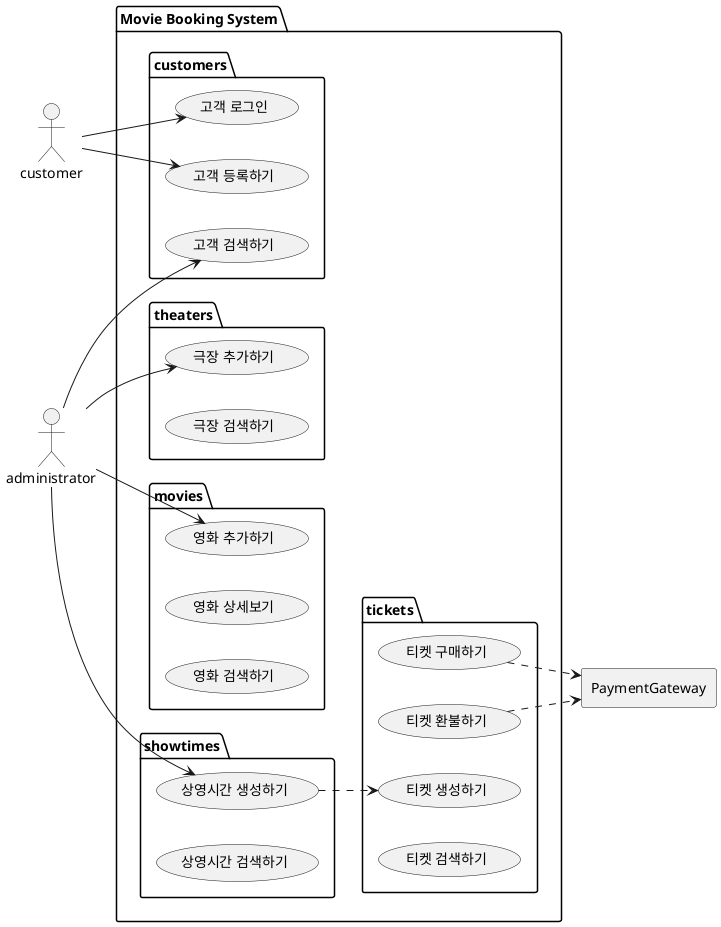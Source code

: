 @startuml

@startuml
left to right direction
actor customer
actor administrator
rectangle PaymentGateway

package "Movie Booking System" as mbs {
    package theaters {
        usecase "극장 추가하기" as AddTheaters
        usecase "극장 검색하기" as SearchTheaters
    }

    package movies {
        usecase "영화 추가하기" as AddMovies
        usecase "영화 상세보기" as MovieDetails
        usecase "영화 검색하기" as SearchMovies
    }

    package customers {
        usecase "고객 검색하기" as SearchCustomers
        usecase "고객 등록하기" as RegisterCustomer
        usecase "고객 로그인" as LoginCustomer

    }

    package showtimes {
        usecase "상영시간 생성하기" as CreateShowtimes
        usecase "상영시간 검색하기" as SearchShowtimes
    }

    package tickets {
        usecase "티켓 구매하기" as PurchaseTickets
        usecase "티켓 환불하기" as RefundTickets
        usecase "티켓 생성하기" as GenerateTickets
        usecase "티켓 검색하기" as SearchTickets
    }
}

administrator --> AddTheaters
administrator --> AddMovies
administrator --> SearchCustomers
administrator --> CreateShowtimes

customer --> RegisterCustomer
customer --> LoginCustomer

PurchaseTickets ..> PaymentGateway
RefundTickets ..> PaymentGateway
CreateShowtimes ..> GenerateTickets

@enduml

@enduml